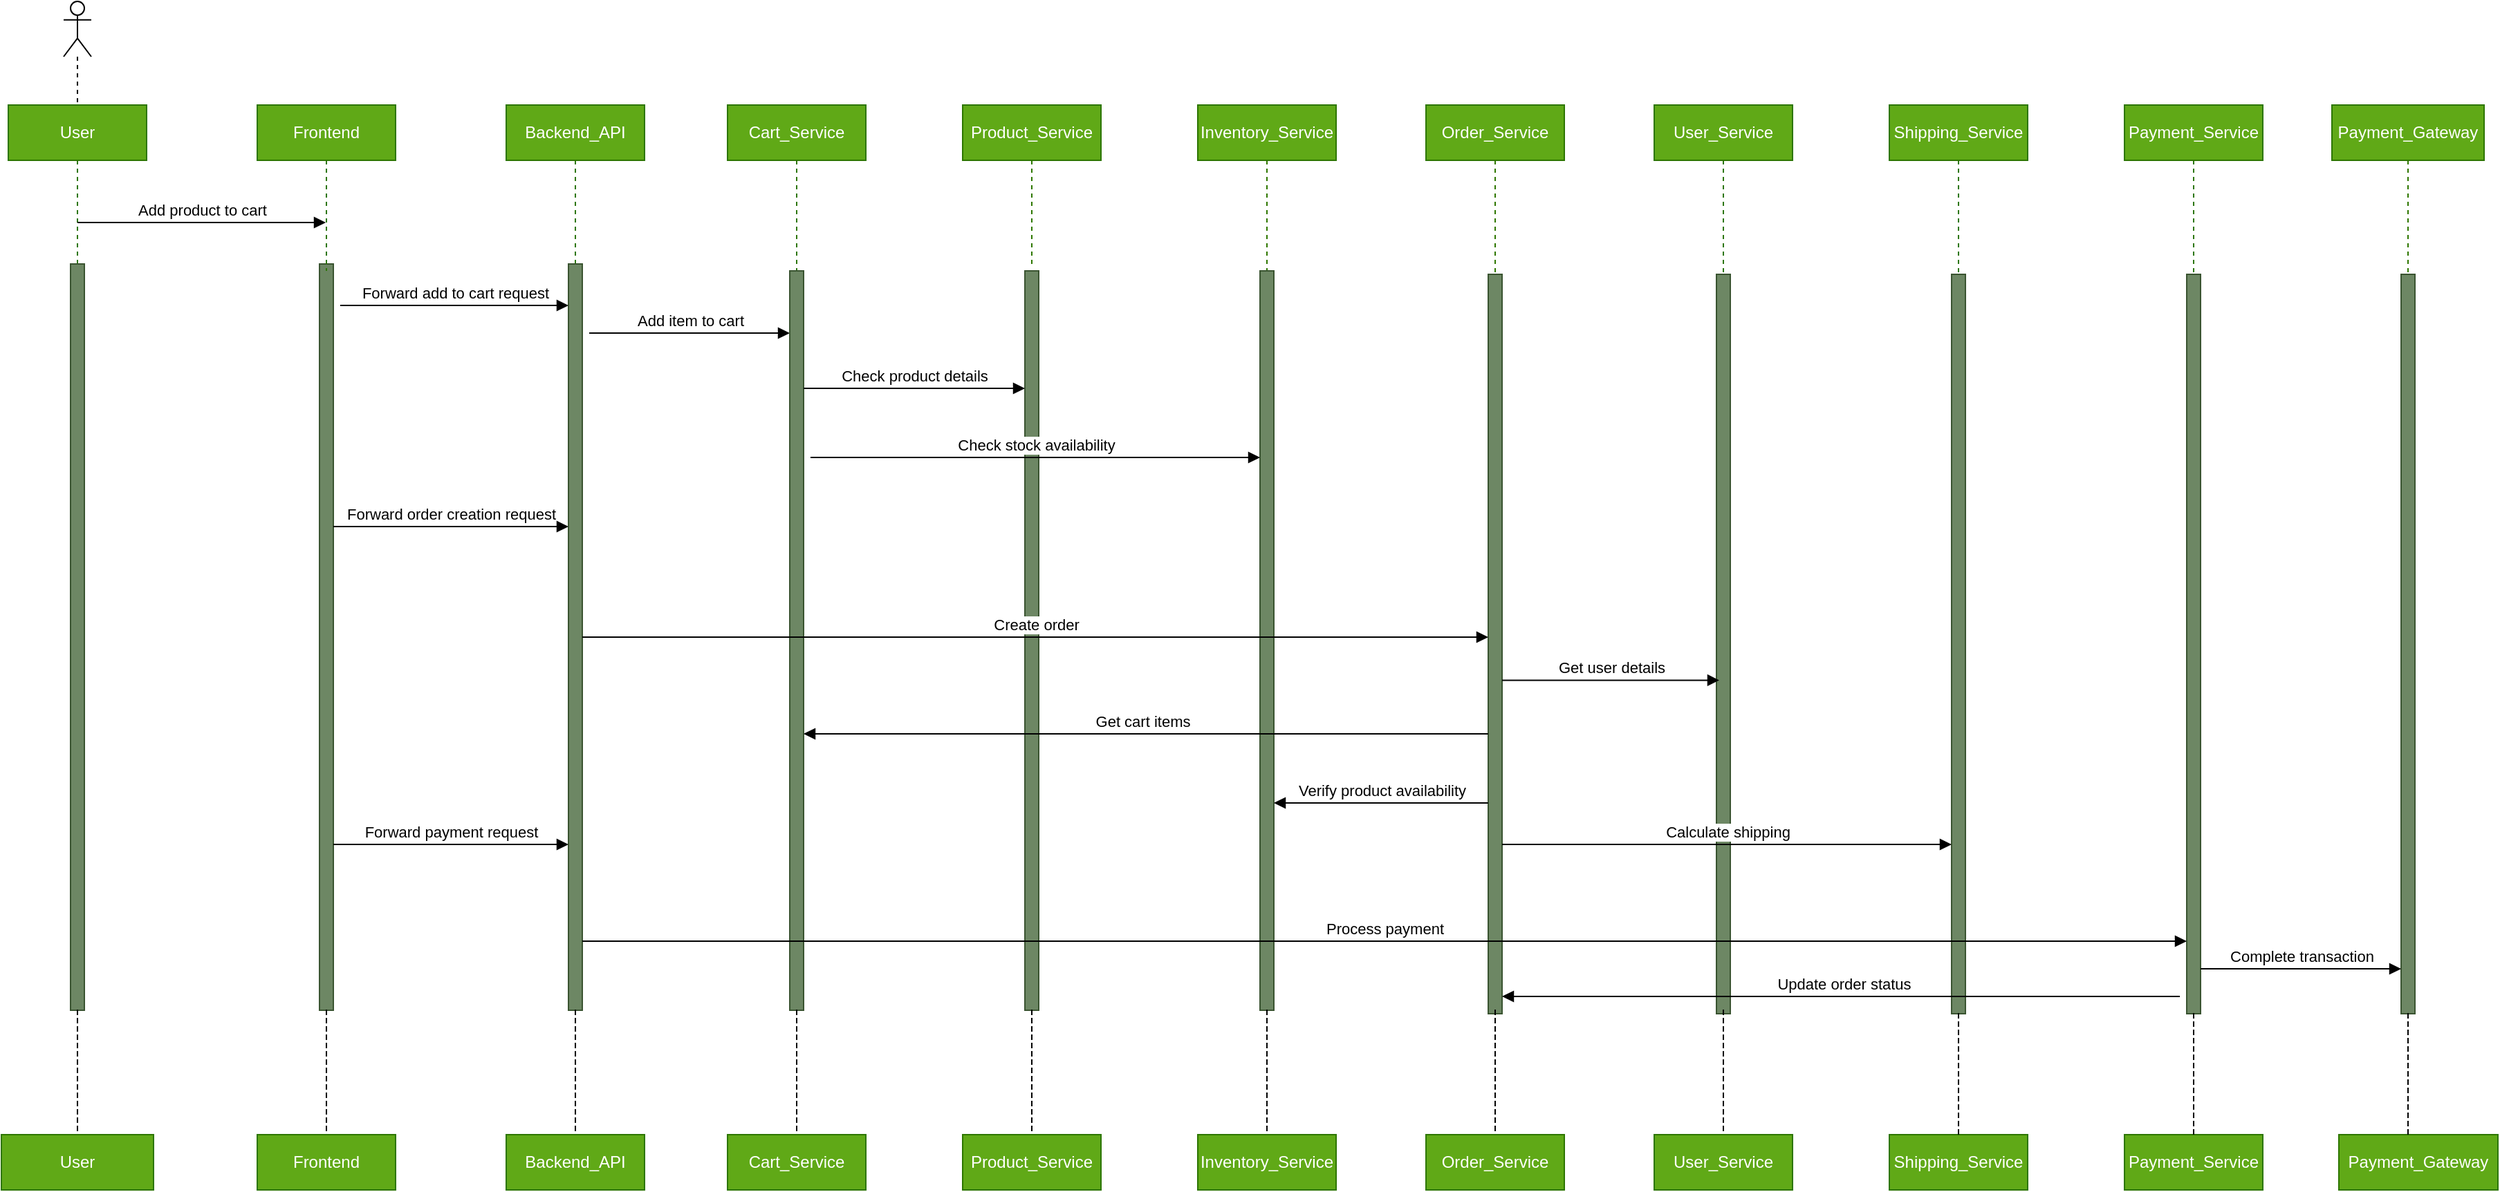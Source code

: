 <mxfile version="24.7.14" pages="2">
  <diagram name="Page-1" id="2YBvvXClWsGukQMizWep">
    <mxGraphModel dx="2074" dy="1190" grid="1" gridSize="10" guides="1" tooltips="1" connect="1" arrows="1" fold="1" page="1" pageScale="1" pageWidth="850" pageHeight="1100" math="0" shadow="0">
      <root>
        <mxCell id="0" />
        <mxCell id="1" parent="0" />
        <mxCell id="OwuwuEVSNwKDjZ3OUZzn-17" value="" style="shape=umlLifeline;perimeter=lifelinePerimeter;whiteSpace=wrap;html=1;container=1;dropTarget=0;collapsible=0;recursiveResize=0;outlineConnect=0;portConstraint=eastwest;newEdgeStyle={&quot;curved&quot;:0,&quot;rounded&quot;:0};participant=umlActor;" parent="1" vertex="1">
          <mxGeometry x="110" y="70" width="20" height="75" as="geometry" />
        </mxCell>
        <mxCell id="OwuwuEVSNwKDjZ3OUZzn-18" value="User" style="shape=umlLifeline;perimeter=lifelinePerimeter;whiteSpace=wrap;html=1;container=1;dropTarget=0;collapsible=0;recursiveResize=0;outlineConnect=0;portConstraint=eastwest;newEdgeStyle={&quot;curved&quot;:0,&quot;rounded&quot;:0};fillColor=#60a917;strokeColor=#2D7600;fontColor=#ffffff;" parent="1" vertex="1">
          <mxGeometry x="70" y="145" width="100" height="120" as="geometry" />
        </mxCell>
        <mxCell id="OwuwuEVSNwKDjZ3OUZzn-19" value="" style="html=1;points=[[0,0,0,0,5],[0,1,0,0,-5],[1,0,0,0,5],[1,1,0,0,-5]];perimeter=orthogonalPerimeter;outlineConnect=0;targetShapes=umlLifeline;portConstraint=eastwest;newEdgeStyle={&quot;curved&quot;:0,&quot;rounded&quot;:0};fillColor=#6d8764;fontColor=#ffffff;strokeColor=#3A5431;" parent="1" vertex="1">
          <mxGeometry x="115" y="260" width="10" height="540" as="geometry" />
        </mxCell>
        <mxCell id="OwuwuEVSNwKDjZ3OUZzn-32" value="User" style="html=1;whiteSpace=wrap;fillColor=#60a917;fontColor=#ffffff;strokeColor=#2D7600;" parent="1" vertex="1">
          <mxGeometry x="65" y="890" width="110" height="40" as="geometry" />
        </mxCell>
        <mxCell id="OwuwuEVSNwKDjZ3OUZzn-34" value="" style="shape=partialRectangle;fillColor=none;align=left;verticalAlign=middle;strokeColor=none;spacingLeft=34;rotatable=0;points=[[0,0.5],[1,0.5]];portConstraint=eastwest;dropTarget=0;" parent="1" vertex="1">
          <mxGeometry x="90" y="800" width="90" height="90" as="geometry" />
        </mxCell>
        <mxCell id="OwuwuEVSNwKDjZ3OUZzn-35" value="" style="shape=partialRectangle;top=0;left=0;bottom=0;fillColor=none;stokeWidth=1;dashed=1;align=left;verticalAlign=middle;spacingLeft=4;spacingRight=4;overflow=hidden;rotatable=0;points=[];portConstraint=eastwest;part=1;" parent="OwuwuEVSNwKDjZ3OUZzn-34" vertex="1" connectable="0">
          <mxGeometry width="30" height="90" as="geometry" />
        </mxCell>
        <mxCell id="OwuwuEVSNwKDjZ3OUZzn-36" value="Frontend" style="html=1;whiteSpace=wrap;fillColor=#60a917;fontColor=#ffffff;strokeColor=#2D7600;" parent="1" vertex="1">
          <mxGeometry x="250" y="890" width="100" height="40" as="geometry" />
        </mxCell>
        <mxCell id="OwuwuEVSNwKDjZ3OUZzn-37" value="" style="html=1;points=[[0,0,0,0,5],[0,1,0,0,-5],[1,0,0,0,5],[1,1,0,0,-5]];perimeter=orthogonalPerimeter;outlineConnect=0;targetShapes=umlLifeline;portConstraint=eastwest;newEdgeStyle={&quot;curved&quot;:0,&quot;rounded&quot;:0};fillColor=#6d8764;fontColor=#ffffff;strokeColor=#3A5431;" parent="1" vertex="1">
          <mxGeometry x="295" y="260" width="10" height="540" as="geometry" />
        </mxCell>
        <mxCell id="OwuwuEVSNwKDjZ3OUZzn-38" value="" style="shape=partialRectangle;fillColor=none;align=left;verticalAlign=middle;strokeColor=none;spacingLeft=34;rotatable=0;points=[[0,0.5],[1,0.5]];portConstraint=eastwest;dropTarget=0;" parent="1" vertex="1">
          <mxGeometry x="270" y="800" width="90" height="90" as="geometry" />
        </mxCell>
        <mxCell id="OwuwuEVSNwKDjZ3OUZzn-39" value="" style="shape=partialRectangle;top=0;left=0;bottom=0;fillColor=none;stokeWidth=1;dashed=1;align=left;verticalAlign=middle;spacingLeft=4;spacingRight=4;overflow=hidden;rotatable=0;points=[];portConstraint=eastwest;part=1;" parent="OwuwuEVSNwKDjZ3OUZzn-38" vertex="1" connectable="0">
          <mxGeometry width="30" height="90" as="geometry" />
        </mxCell>
        <mxCell id="OwuwuEVSNwKDjZ3OUZzn-42" value="Frontend" style="shape=umlLifeline;perimeter=lifelinePerimeter;whiteSpace=wrap;html=1;container=1;dropTarget=0;collapsible=0;recursiveResize=0;outlineConnect=0;portConstraint=eastwest;newEdgeStyle={&quot;curved&quot;:0,&quot;rounded&quot;:0};fillColor=#60a917;strokeColor=#2D7600;fontColor=#ffffff;" parent="1" vertex="1">
          <mxGeometry x="250" y="145" width="100" height="120" as="geometry" />
        </mxCell>
        <mxCell id="OwuwuEVSNwKDjZ3OUZzn-43" value="Add product to cart" style="html=1;verticalAlign=bottom;endArrow=block;curved=0;rounded=0;" parent="1" source="OwuwuEVSNwKDjZ3OUZzn-18" target="OwuwuEVSNwKDjZ3OUZzn-42" edge="1">
          <mxGeometry width="80" relative="1" as="geometry">
            <mxPoint x="180" y="190" as="sourcePoint" />
            <mxPoint x="950" y="620" as="targetPoint" />
            <Array as="points">
              <mxPoint x="200" y="230" />
            </Array>
            <mxPoint as="offset" />
          </mxGeometry>
        </mxCell>
        <mxCell id="OwuwuEVSNwKDjZ3OUZzn-44" value="Backend_API" style="shape=umlLifeline;perimeter=lifelinePerimeter;whiteSpace=wrap;html=1;container=1;dropTarget=0;collapsible=0;recursiveResize=0;outlineConnect=0;portConstraint=eastwest;newEdgeStyle={&quot;curved&quot;:0,&quot;rounded&quot;:0};fillColor=#60a917;strokeColor=#2D7600;fontColor=#ffffff;" parent="1" vertex="1">
          <mxGeometry x="430" y="145" width="100" height="115" as="geometry" />
        </mxCell>
        <mxCell id="OwuwuEVSNwKDjZ3OUZzn-45" value="" style="html=1;points=[[0,0,0,0,5],[0,1,0,0,-5],[1,0,0,0,5],[1,1,0,0,-5]];perimeter=orthogonalPerimeter;outlineConnect=0;targetShapes=umlLifeline;portConstraint=eastwest;newEdgeStyle={&quot;curved&quot;:0,&quot;rounded&quot;:0};fillColor=#6d8764;fontColor=#ffffff;strokeColor=#3A5431;" parent="1" vertex="1">
          <mxGeometry x="475" y="260" width="10" height="540" as="geometry" />
        </mxCell>
        <mxCell id="OwuwuEVSNwKDjZ3OUZzn-46" value="Backend_API" style="html=1;whiteSpace=wrap;fillColor=#60a917;fontColor=#ffffff;strokeColor=#2D7600;" parent="1" vertex="1">
          <mxGeometry x="430" y="890" width="100" height="40" as="geometry" />
        </mxCell>
        <mxCell id="OwuwuEVSNwKDjZ3OUZzn-47" value="" style="shape=partialRectangle;fillColor=none;align=left;verticalAlign=middle;strokeColor=none;spacingLeft=34;rotatable=0;points=[[0,0.5],[1,0.5]];portConstraint=eastwest;dropTarget=0;" parent="1" vertex="1">
          <mxGeometry x="450" y="800" width="90" height="90" as="geometry" />
        </mxCell>
        <mxCell id="OwuwuEVSNwKDjZ3OUZzn-48" value="" style="shape=partialRectangle;top=0;left=0;bottom=0;fillColor=none;stokeWidth=1;dashed=1;align=left;verticalAlign=middle;spacingLeft=4;spacingRight=4;overflow=hidden;rotatable=0;points=[];portConstraint=eastwest;part=1;" parent="OwuwuEVSNwKDjZ3OUZzn-47" vertex="1" connectable="0">
          <mxGeometry width="30" height="90" as="geometry" />
        </mxCell>
        <mxCell id="OwuwuEVSNwKDjZ3OUZzn-49" value="Forward add to cart request" style="html=1;verticalAlign=bottom;endArrow=block;curved=0;rounded=0;" parent="1" target="OwuwuEVSNwKDjZ3OUZzn-45" edge="1">
          <mxGeometry x="0.006" width="80" relative="1" as="geometry">
            <mxPoint x="310" y="290" as="sourcePoint" />
            <mxPoint x="470" y="290" as="targetPoint" />
            <Array as="points" />
            <mxPoint as="offset" />
          </mxGeometry>
        </mxCell>
        <mxCell id="OwuwuEVSNwKDjZ3OUZzn-53" value="Forward order creation request" style="html=1;verticalAlign=bottom;endArrow=block;curved=0;rounded=0;" parent="1" source="OwuwuEVSNwKDjZ3OUZzn-37" target="OwuwuEVSNwKDjZ3OUZzn-45" edge="1">
          <mxGeometry width="80" relative="1" as="geometry">
            <mxPoint x="370" y="450" as="sourcePoint" />
            <mxPoint x="550" y="450" as="targetPoint" />
            <Array as="points">
              <mxPoint x="450" y="450" />
            </Array>
            <mxPoint as="offset" />
          </mxGeometry>
        </mxCell>
        <mxCell id="OwuwuEVSNwKDjZ3OUZzn-58" value="Cart_Service" style="shape=umlLifeline;perimeter=lifelinePerimeter;whiteSpace=wrap;html=1;container=1;dropTarget=0;collapsible=0;recursiveResize=0;outlineConnect=0;portConstraint=eastwest;newEdgeStyle={&quot;curved&quot;:0,&quot;rounded&quot;:0};fillColor=#60a917;strokeColor=#2D7600;fontColor=#ffffff;" parent="1" vertex="1">
          <mxGeometry x="590" y="145" width="100" height="120" as="geometry" />
        </mxCell>
        <mxCell id="OwuwuEVSNwKDjZ3OUZzn-60" value="Add item to cart" style="html=1;verticalAlign=bottom;endArrow=block;curved=0;rounded=0;" parent="1" target="OwuwuEVSNwKDjZ3OUZzn-63" edge="1">
          <mxGeometry x="0.006" width="80" relative="1" as="geometry">
            <mxPoint x="490" y="310" as="sourcePoint" />
            <mxPoint x="635" y="310" as="targetPoint" />
            <Array as="points" />
            <mxPoint as="offset" />
          </mxGeometry>
        </mxCell>
        <mxCell id="OwuwuEVSNwKDjZ3OUZzn-63" value="" style="html=1;points=[[0,0,0,0,5],[0,1,0,0,-5],[1,0,0,0,5],[1,1,0,0,-5]];perimeter=orthogonalPerimeter;outlineConnect=0;targetShapes=umlLifeline;portConstraint=eastwest;newEdgeStyle={&quot;curved&quot;:0,&quot;rounded&quot;:0};fillColor=#6d8764;fontColor=#ffffff;strokeColor=#3A5431;" parent="1" vertex="1">
          <mxGeometry x="635" y="265" width="10" height="535" as="geometry" />
        </mxCell>
        <mxCell id="OwuwuEVSNwKDjZ3OUZzn-64" value="" style="shape=partialRectangle;fillColor=none;align=left;verticalAlign=middle;strokeColor=none;spacingLeft=34;rotatable=0;points=[[0,0.5],[1,0.5]];portConstraint=eastwest;dropTarget=0;" parent="1" vertex="1">
          <mxGeometry x="610" y="800" width="90" height="90" as="geometry" />
        </mxCell>
        <mxCell id="OwuwuEVSNwKDjZ3OUZzn-65" value="" style="shape=partialRectangle;top=0;left=0;bottom=0;fillColor=none;stokeWidth=1;dashed=1;align=left;verticalAlign=middle;spacingLeft=4;spacingRight=4;overflow=hidden;rotatable=0;points=[];portConstraint=eastwest;part=1;" parent="OwuwuEVSNwKDjZ3OUZzn-64" vertex="1" connectable="0">
          <mxGeometry width="30" height="90" as="geometry" />
        </mxCell>
        <mxCell id="OwuwuEVSNwKDjZ3OUZzn-66" value="Cart_Service" style="html=1;whiteSpace=wrap;fillColor=#60a917;fontColor=#ffffff;strokeColor=#2D7600;" parent="1" vertex="1">
          <mxGeometry x="590" y="890" width="100" height="40" as="geometry" />
        </mxCell>
        <mxCell id="B3Bbj-sqU37ugp7geOwl-1" value="Product_Service" style="shape=umlLifeline;perimeter=lifelinePerimeter;whiteSpace=wrap;html=1;container=1;dropTarget=0;collapsible=0;recursiveResize=0;outlineConnect=0;portConstraint=eastwest;newEdgeStyle={&quot;curved&quot;:0,&quot;rounded&quot;:0};fillColor=#60a917;strokeColor=#2D7600;fontColor=#ffffff;" vertex="1" parent="1">
          <mxGeometry x="760" y="145" width="100" height="115" as="geometry" />
        </mxCell>
        <mxCell id="B3Bbj-sqU37ugp7geOwl-2" value="" style="html=1;points=[[0,0,0,0,5],[0,1,0,0,-5],[1,0,0,0,5],[1,1,0,0,-5]];perimeter=orthogonalPerimeter;outlineConnect=0;targetShapes=umlLifeline;portConstraint=eastwest;newEdgeStyle={&quot;curved&quot;:0,&quot;rounded&quot;:0};fillColor=#6d8764;fontColor=#ffffff;strokeColor=#3A5431;" vertex="1" parent="1">
          <mxGeometry x="805" y="265" width="10" height="535" as="geometry" />
        </mxCell>
        <mxCell id="B3Bbj-sqU37ugp7geOwl-3" value="Product_Service" style="html=1;whiteSpace=wrap;fillColor=#60a917;fontColor=#ffffff;strokeColor=#2D7600;" vertex="1" parent="1">
          <mxGeometry x="760" y="890" width="100" height="40" as="geometry" />
        </mxCell>
        <mxCell id="B3Bbj-sqU37ugp7geOwl-4" value="" style="shape=partialRectangle;fillColor=none;align=left;verticalAlign=middle;strokeColor=none;spacingLeft=34;rotatable=0;points=[[0,0.5],[1,0.5]];portConstraint=eastwest;dropTarget=0;" vertex="1" parent="1">
          <mxGeometry x="780" y="800" width="90" height="90" as="geometry" />
        </mxCell>
        <mxCell id="B3Bbj-sqU37ugp7geOwl-5" value="" style="shape=partialRectangle;top=0;left=0;bottom=0;fillColor=none;stokeWidth=1;dashed=1;align=left;verticalAlign=middle;spacingLeft=4;spacingRight=4;overflow=hidden;rotatable=0;points=[];portConstraint=eastwest;part=1;" vertex="1" connectable="0" parent="B3Bbj-sqU37ugp7geOwl-4">
          <mxGeometry width="30" height="90" as="geometry" />
        </mxCell>
        <mxCell id="B3Bbj-sqU37ugp7geOwl-6" value="Inventory_Service" style="shape=umlLifeline;perimeter=lifelinePerimeter;whiteSpace=wrap;html=1;container=1;dropTarget=0;collapsible=0;recursiveResize=0;outlineConnect=0;portConstraint=eastwest;newEdgeStyle={&quot;curved&quot;:0,&quot;rounded&quot;:0};fillColor=#60a917;strokeColor=#2D7600;fontColor=#ffffff;" vertex="1" parent="1">
          <mxGeometry x="930" y="145" width="100" height="122.5" as="geometry" />
        </mxCell>
        <mxCell id="B3Bbj-sqU37ugp7geOwl-7" value="" style="html=1;points=[[0,0,0,0,5],[0,1,0,0,-5],[1,0,0,0,5],[1,1,0,0,-5]];perimeter=orthogonalPerimeter;outlineConnect=0;targetShapes=umlLifeline;portConstraint=eastwest;newEdgeStyle={&quot;curved&quot;:0,&quot;rounded&quot;:0};fillColor=#6d8764;fontColor=#ffffff;strokeColor=#3A5431;" vertex="1" parent="1">
          <mxGeometry x="975" y="265" width="10" height="535" as="geometry" />
        </mxCell>
        <mxCell id="B3Bbj-sqU37ugp7geOwl-8" value="Inventory_Service" style="html=1;whiteSpace=wrap;fillColor=#60a917;fontColor=#ffffff;strokeColor=#2D7600;" vertex="1" parent="1">
          <mxGeometry x="930" y="890" width="100" height="40" as="geometry" />
        </mxCell>
        <mxCell id="B3Bbj-sqU37ugp7geOwl-9" value="" style="shape=partialRectangle;fillColor=none;align=left;verticalAlign=middle;strokeColor=none;spacingLeft=34;rotatable=0;points=[[0,0.5],[1,0.5]];portConstraint=eastwest;dropTarget=0;" vertex="1" parent="1">
          <mxGeometry x="950" y="800" width="90" height="90" as="geometry" />
        </mxCell>
        <mxCell id="B3Bbj-sqU37ugp7geOwl-10" value="" style="shape=partialRectangle;top=0;left=0;bottom=0;fillColor=none;stokeWidth=1;dashed=1;align=left;verticalAlign=middle;spacingLeft=4;spacingRight=4;overflow=hidden;rotatable=0;points=[];portConstraint=eastwest;part=1;" vertex="1" connectable="0" parent="B3Bbj-sqU37ugp7geOwl-9">
          <mxGeometry width="30" height="90" as="geometry" />
        </mxCell>
        <mxCell id="B3Bbj-sqU37ugp7geOwl-11" value="Check product details" style="html=1;verticalAlign=bottom;endArrow=block;curved=0;rounded=0;" edge="1" parent="1" target="B3Bbj-sqU37ugp7geOwl-2">
          <mxGeometry width="80" relative="1" as="geometry">
            <mxPoint x="645" y="350" as="sourcePoint" />
            <mxPoint x="800" y="350" as="targetPoint" />
            <Array as="points" />
            <mxPoint as="offset" />
          </mxGeometry>
        </mxCell>
        <mxCell id="B3Bbj-sqU37ugp7geOwl-12" value="Check stock availability" style="html=1;verticalAlign=bottom;endArrow=block;curved=0;rounded=0;" edge="1" parent="1" target="B3Bbj-sqU37ugp7geOwl-7">
          <mxGeometry width="80" relative="1" as="geometry">
            <mxPoint x="650" y="400" as="sourcePoint" />
            <mxPoint x="970" y="400" as="targetPoint" />
            <Array as="points">
              <mxPoint x="835" y="400" />
            </Array>
            <mxPoint as="offset" />
          </mxGeometry>
        </mxCell>
        <mxCell id="B3Bbj-sqU37ugp7geOwl-13" value="Order_Service" style="shape=umlLifeline;perimeter=lifelinePerimeter;whiteSpace=wrap;html=1;container=1;dropTarget=0;collapsible=0;recursiveResize=0;outlineConnect=0;portConstraint=eastwest;newEdgeStyle={&quot;curved&quot;:0,&quot;rounded&quot;:0};fillColor=#60a917;strokeColor=#2D7600;fontColor=#ffffff;" vertex="1" parent="1">
          <mxGeometry x="1095" y="145" width="100" height="122.5" as="geometry" />
        </mxCell>
        <mxCell id="B3Bbj-sqU37ugp7geOwl-14" value="" style="html=1;points=[[0,0,0,0,5],[0,1,0,0,-5],[1,0,0,0,5],[1,1,0,0,-5]];perimeter=orthogonalPerimeter;outlineConnect=0;targetShapes=umlLifeline;portConstraint=eastwest;newEdgeStyle={&quot;curved&quot;:0,&quot;rounded&quot;:0};fillColor=#6d8764;fontColor=#ffffff;strokeColor=#3A5431;" vertex="1" parent="1">
          <mxGeometry x="1140" y="267.5" width="10" height="535" as="geometry" />
        </mxCell>
        <mxCell id="B3Bbj-sqU37ugp7geOwl-15" value="Order_Service" style="html=1;whiteSpace=wrap;fillColor=#60a917;fontColor=#ffffff;strokeColor=#2D7600;" vertex="1" parent="1">
          <mxGeometry x="1095" y="890" width="100" height="40" as="geometry" />
        </mxCell>
        <mxCell id="B3Bbj-sqU37ugp7geOwl-16" value="" style="shape=partialRectangle;fillColor=none;align=left;verticalAlign=middle;strokeColor=none;spacingLeft=34;rotatable=0;points=[[0,0.5],[1,0.5]];portConstraint=eastwest;dropTarget=0;" vertex="1" parent="1">
          <mxGeometry x="1115" y="800" width="90" height="90" as="geometry" />
        </mxCell>
        <mxCell id="B3Bbj-sqU37ugp7geOwl-17" value="" style="shape=partialRectangle;top=0;left=0;bottom=0;fillColor=none;stokeWidth=1;dashed=1;align=left;verticalAlign=middle;spacingLeft=4;spacingRight=4;overflow=hidden;rotatable=0;points=[];portConstraint=eastwest;part=1;" vertex="1" connectable="0" parent="B3Bbj-sqU37ugp7geOwl-16">
          <mxGeometry width="30" height="90" as="geometry" />
        </mxCell>
        <mxCell id="B3Bbj-sqU37ugp7geOwl-18" value="Create order" style="html=1;verticalAlign=bottom;endArrow=block;curved=0;rounded=0;" edge="1" parent="1" source="OwuwuEVSNwKDjZ3OUZzn-45" target="B3Bbj-sqU37ugp7geOwl-14">
          <mxGeometry width="80" relative="1" as="geometry">
            <mxPoint x="610" y="530" as="sourcePoint" />
            <mxPoint x="935" y="530" as="targetPoint" />
            <Array as="points">
              <mxPoint x="795" y="530" />
            </Array>
            <mxPoint as="offset" />
          </mxGeometry>
        </mxCell>
        <mxCell id="B3Bbj-sqU37ugp7geOwl-20" value="Get cart items" style="html=1;verticalAlign=bottom;endArrow=block;curved=0;rounded=0;" edge="1" parent="1" target="OwuwuEVSNwKDjZ3OUZzn-63">
          <mxGeometry x="0.376" width="80" relative="1" as="geometry">
            <mxPoint x="850" y="600" as="sourcePoint" />
            <mxPoint x="1175" y="600" as="targetPoint" />
            <Array as="points">
              <mxPoint x="1000" y="600" />
              <mxPoint x="1140" y="600" />
            </Array>
            <mxPoint as="offset" />
          </mxGeometry>
        </mxCell>
        <mxCell id="B3Bbj-sqU37ugp7geOwl-21" value="Verify product availability" style="html=1;verticalAlign=bottom;endArrow=block;curved=0;rounded=0;" edge="1" parent="1" source="B3Bbj-sqU37ugp7geOwl-14" target="B3Bbj-sqU37ugp7geOwl-7">
          <mxGeometry width="80" relative="1" as="geometry">
            <mxPoint x="1130" y="650" as="sourcePoint" />
            <mxPoint x="1200" y="650" as="targetPoint" />
            <Array as="points">
              <mxPoint x="1070" y="650" />
            </Array>
            <mxPoint as="offset" />
          </mxGeometry>
        </mxCell>
        <mxCell id="B3Bbj-sqU37ugp7geOwl-23" value="Forward payment request" style="html=1;verticalAlign=bottom;endArrow=block;curved=0;rounded=0;" edge="1" parent="1" source="OwuwuEVSNwKDjZ3OUZzn-37" target="OwuwuEVSNwKDjZ3OUZzn-45">
          <mxGeometry width="80" relative="1" as="geometry">
            <mxPoint x="310" y="680" as="sourcePoint" />
            <mxPoint x="470" y="680" as="targetPoint" />
            <Array as="points">
              <mxPoint x="380" y="680" />
            </Array>
            <mxPoint as="offset" />
          </mxGeometry>
        </mxCell>
        <mxCell id="B3Bbj-sqU37ugp7geOwl-24" value="User_Service" style="shape=umlLifeline;perimeter=lifelinePerimeter;whiteSpace=wrap;html=1;container=1;dropTarget=0;collapsible=0;recursiveResize=0;outlineConnect=0;portConstraint=eastwest;newEdgeStyle={&quot;curved&quot;:0,&quot;rounded&quot;:0};fillColor=#60a917;strokeColor=#2D7600;fontColor=#ffffff;" vertex="1" parent="1">
          <mxGeometry x="1260" y="145" width="100" height="122.5" as="geometry" />
        </mxCell>
        <mxCell id="B3Bbj-sqU37ugp7geOwl-25" value="" style="html=1;points=[[0,0,0,0,5],[0,1,0,0,-5],[1,0,0,0,5],[1,1,0,0,-5]];perimeter=orthogonalPerimeter;outlineConnect=0;targetShapes=umlLifeline;portConstraint=eastwest;newEdgeStyle={&quot;curved&quot;:0,&quot;rounded&quot;:0};fillColor=#6d8764;fontColor=#ffffff;strokeColor=#3A5431;" vertex="1" parent="1">
          <mxGeometry x="1305" y="267.5" width="10" height="535" as="geometry" />
        </mxCell>
        <mxCell id="B3Bbj-sqU37ugp7geOwl-26" value="User_Service" style="html=1;whiteSpace=wrap;fillColor=#60a917;fontColor=#ffffff;strokeColor=#2D7600;" vertex="1" parent="1">
          <mxGeometry x="1260" y="890" width="100" height="40" as="geometry" />
        </mxCell>
        <mxCell id="B3Bbj-sqU37ugp7geOwl-28" value="" style="shape=partialRectangle;fillColor=none;align=left;verticalAlign=middle;strokeColor=none;spacingLeft=34;rotatable=0;points=[[0,0.5],[1,0.5]];portConstraint=eastwest;dropTarget=0;" vertex="1" parent="1">
          <mxGeometry x="1280" y="800" width="90" height="90" as="geometry" />
        </mxCell>
        <mxCell id="B3Bbj-sqU37ugp7geOwl-29" value="" style="shape=partialRectangle;top=0;left=0;bottom=0;fillColor=none;stokeWidth=1;dashed=1;align=left;verticalAlign=middle;spacingLeft=4;spacingRight=4;overflow=hidden;rotatable=0;points=[];portConstraint=eastwest;part=1;" vertex="1" connectable="0" parent="B3Bbj-sqU37ugp7geOwl-28">
          <mxGeometry width="30" height="90" as="geometry" />
        </mxCell>
        <mxCell id="B3Bbj-sqU37ugp7geOwl-30" value="Get user details" style="html=1;verticalAlign=bottom;endArrow=block;curved=0;rounded=0;entryX=0.2;entryY=0.549;entryDx=0;entryDy=0;entryPerimeter=0;" edge="1" parent="1" source="B3Bbj-sqU37ugp7geOwl-14" target="B3Bbj-sqU37ugp7geOwl-25">
          <mxGeometry width="80" relative="1" as="geometry">
            <mxPoint x="1200" y="560" as="sourcePoint" />
            <mxPoint x="1300" y="560" as="targetPoint" />
            <Array as="points" />
            <mxPoint as="offset" />
          </mxGeometry>
        </mxCell>
        <mxCell id="B3Bbj-sqU37ugp7geOwl-31" value="Shipping_Service" style="shape=umlLifeline;perimeter=lifelinePerimeter;whiteSpace=wrap;html=1;container=1;dropTarget=0;collapsible=0;recursiveResize=0;outlineConnect=0;portConstraint=eastwest;newEdgeStyle={&quot;curved&quot;:0,&quot;rounded&quot;:0};fillColor=#60a917;strokeColor=#2D7600;fontColor=#ffffff;" vertex="1" parent="1">
          <mxGeometry x="1430" y="145" width="100" height="122.5" as="geometry" />
        </mxCell>
        <mxCell id="B3Bbj-sqU37ugp7geOwl-32" value="" style="html=1;points=[[0,0,0,0,5],[0,1,0,0,-5],[1,0,0,0,5],[1,1,0,0,-5]];perimeter=orthogonalPerimeter;outlineConnect=0;targetShapes=umlLifeline;portConstraint=eastwest;newEdgeStyle={&quot;curved&quot;:0,&quot;rounded&quot;:0};fillColor=#6d8764;fontColor=#ffffff;strokeColor=#3A5431;" vertex="1" parent="1">
          <mxGeometry x="1475" y="267.5" width="10" height="535" as="geometry" />
        </mxCell>
        <mxCell id="B3Bbj-sqU37ugp7geOwl-33" value="Shipping_Service" style="html=1;whiteSpace=wrap;fillColor=#60a917;fontColor=#ffffff;strokeColor=#2D7600;" vertex="1" parent="1">
          <mxGeometry x="1430" y="890" width="100" height="40" as="geometry" />
        </mxCell>
        <mxCell id="B3Bbj-sqU37ugp7geOwl-34" value="" style="shape=partialRectangle;fillColor=none;align=left;verticalAlign=middle;strokeColor=none;spacingLeft=34;rotatable=0;points=[[0,0.5],[1,0.5]];portConstraint=eastwest;dropTarget=0;" vertex="1" parent="1">
          <mxGeometry x="1450" y="802.5" width="90" height="90" as="geometry" />
        </mxCell>
        <mxCell id="B3Bbj-sqU37ugp7geOwl-35" value="" style="shape=partialRectangle;top=0;left=0;bottom=0;fillColor=none;stokeWidth=1;dashed=1;align=left;verticalAlign=middle;spacingLeft=4;spacingRight=4;overflow=hidden;rotatable=0;points=[];portConstraint=eastwest;part=1;" vertex="1" connectable="0" parent="B3Bbj-sqU37ugp7geOwl-34">
          <mxGeometry width="30" height="90" as="geometry" />
        </mxCell>
        <mxCell id="B3Bbj-sqU37ugp7geOwl-36" value="Calculate shipping" style="html=1;verticalAlign=bottom;endArrow=block;curved=0;rounded=0;" edge="1" parent="1" source="B3Bbj-sqU37ugp7geOwl-14" target="B3Bbj-sqU37ugp7geOwl-32">
          <mxGeometry width="80" relative="1" as="geometry">
            <mxPoint x="1290" y="680" as="sourcePoint" />
            <mxPoint x="1490" y="680" as="targetPoint" />
            <Array as="points">
              <mxPoint x="1410" y="680" />
              <mxPoint x="1440" y="680" />
            </Array>
            <mxPoint as="offset" />
          </mxGeometry>
        </mxCell>
        <mxCell id="B3Bbj-sqU37ugp7geOwl-37" value="Payment_Service" style="shape=umlLifeline;perimeter=lifelinePerimeter;whiteSpace=wrap;html=1;container=1;dropTarget=0;collapsible=0;recursiveResize=0;outlineConnect=0;portConstraint=eastwest;newEdgeStyle={&quot;curved&quot;:0,&quot;rounded&quot;:0};fillColor=#60a917;strokeColor=#2D7600;fontColor=#ffffff;" vertex="1" parent="1">
          <mxGeometry x="1600" y="145" width="100" height="122.5" as="geometry" />
        </mxCell>
        <mxCell id="B3Bbj-sqU37ugp7geOwl-38" value="" style="html=1;points=[[0,0,0,0,5],[0,1,0,0,-5],[1,0,0,0,5],[1,1,0,0,-5]];perimeter=orthogonalPerimeter;outlineConnect=0;targetShapes=umlLifeline;portConstraint=eastwest;newEdgeStyle={&quot;curved&quot;:0,&quot;rounded&quot;:0};fillColor=#6d8764;fontColor=#ffffff;strokeColor=#3A5431;" vertex="1" parent="1">
          <mxGeometry x="1645" y="267.5" width="10" height="535" as="geometry" />
        </mxCell>
        <mxCell id="B3Bbj-sqU37ugp7geOwl-39" value="Payment_Service" style="html=1;whiteSpace=wrap;fillColor=#60a917;fontColor=#ffffff;strokeColor=#2D7600;" vertex="1" parent="1">
          <mxGeometry x="1600" y="890" width="100" height="40" as="geometry" />
        </mxCell>
        <mxCell id="B3Bbj-sqU37ugp7geOwl-40" value="" style="shape=partialRectangle;fillColor=none;align=left;verticalAlign=middle;strokeColor=none;spacingLeft=34;rotatable=0;points=[[0,0.5],[1,0.5]];portConstraint=eastwest;dropTarget=0;" vertex="1" parent="1">
          <mxGeometry x="1620" y="802.5" width="90" height="90" as="geometry" />
        </mxCell>
        <mxCell id="B3Bbj-sqU37ugp7geOwl-41" value="" style="shape=partialRectangle;top=0;left=0;bottom=0;fillColor=none;stokeWidth=1;dashed=1;align=left;verticalAlign=middle;spacingLeft=4;spacingRight=4;overflow=hidden;rotatable=0;points=[];portConstraint=eastwest;part=1;" vertex="1" connectable="0" parent="B3Bbj-sqU37ugp7geOwl-40">
          <mxGeometry width="30" height="90" as="geometry" />
        </mxCell>
        <mxCell id="B3Bbj-sqU37ugp7geOwl-42" value="Process payment" style="html=1;verticalAlign=bottom;endArrow=block;curved=0;rounded=0;" edge="1" parent="1" source="OwuwuEVSNwKDjZ3OUZzn-45" target="B3Bbj-sqU37ugp7geOwl-38">
          <mxGeometry width="80" relative="1" as="geometry">
            <mxPoint x="900" y="750" as="sourcePoint" />
            <mxPoint x="1640" y="750" as="targetPoint" />
            <Array as="points">
              <mxPoint x="1210" y="750" />
            </Array>
            <mxPoint as="offset" />
          </mxGeometry>
        </mxCell>
        <mxCell id="B3Bbj-sqU37ugp7geOwl-45" value="Update order status" style="html=1;verticalAlign=bottom;endArrow=block;curved=0;rounded=0;" edge="1" parent="1">
          <mxGeometry x="0.376" width="80" relative="1" as="geometry">
            <mxPoint x="1340" y="790" as="sourcePoint" />
            <mxPoint x="1150" y="790" as="targetPoint" />
            <Array as="points">
              <mxPoint x="1640" y="790" />
            </Array>
            <mxPoint as="offset" />
          </mxGeometry>
        </mxCell>
        <mxCell id="B3Bbj-sqU37ugp7geOwl-46" value="Payment_Gateway" style="shape=umlLifeline;perimeter=lifelinePerimeter;whiteSpace=wrap;html=1;container=1;dropTarget=0;collapsible=0;recursiveResize=0;outlineConnect=0;portConstraint=eastwest;newEdgeStyle={&quot;curved&quot;:0,&quot;rounded&quot;:0};fillColor=#60a917;strokeColor=#2D7600;fontColor=#ffffff;" vertex="1" parent="1">
          <mxGeometry x="1750" y="145" width="110" height="125" as="geometry" />
        </mxCell>
        <mxCell id="B3Bbj-sqU37ugp7geOwl-47" value="" style="html=1;points=[[0,0,0,0,5],[0,1,0,0,-5],[1,0,0,0,5],[1,1,0,0,-5]];perimeter=orthogonalPerimeter;outlineConnect=0;targetShapes=umlLifeline;portConstraint=eastwest;newEdgeStyle={&quot;curved&quot;:0,&quot;rounded&quot;:0};fillColor=#6d8764;fontColor=#ffffff;strokeColor=#3A5431;" vertex="1" parent="1">
          <mxGeometry x="1800" y="267.5" width="10" height="535" as="geometry" />
        </mxCell>
        <mxCell id="B3Bbj-sqU37ugp7geOwl-48" value="Payment_Gateway" style="html=1;whiteSpace=wrap;fillColor=#60a917;fontColor=#ffffff;strokeColor=#2D7600;" vertex="1" parent="1">
          <mxGeometry x="1755" y="890" width="115" height="40" as="geometry" />
        </mxCell>
        <mxCell id="B3Bbj-sqU37ugp7geOwl-49" value="" style="shape=partialRectangle;fillColor=none;align=left;verticalAlign=middle;strokeColor=none;spacingLeft=34;rotatable=0;points=[[0,0.5],[1,0.5]];portConstraint=eastwest;dropTarget=0;" vertex="1" parent="1">
          <mxGeometry x="1775" y="802.5" width="90" height="90" as="geometry" />
        </mxCell>
        <mxCell id="B3Bbj-sqU37ugp7geOwl-50" value="" style="shape=partialRectangle;top=0;left=0;bottom=0;fillColor=none;stokeWidth=1;dashed=1;align=left;verticalAlign=middle;spacingLeft=4;spacingRight=4;overflow=hidden;rotatable=0;points=[];portConstraint=eastwest;part=1;" vertex="1" connectable="0" parent="B3Bbj-sqU37ugp7geOwl-49">
          <mxGeometry width="30" height="90" as="geometry" />
        </mxCell>
        <mxCell id="B3Bbj-sqU37ugp7geOwl-51" value="Complete transaction" style="html=1;verticalAlign=bottom;endArrow=block;curved=0;rounded=0;" edge="1" parent="1" source="B3Bbj-sqU37ugp7geOwl-38">
          <mxGeometry x="0.006" width="80" relative="1" as="geometry">
            <mxPoint x="1710" y="770" as="sourcePoint" />
            <mxPoint x="1800" y="770" as="targetPoint" />
            <Array as="points" />
            <mxPoint as="offset" />
          </mxGeometry>
        </mxCell>
      </root>
    </mxGraphModel>
  </diagram>
  <diagram id="P2plDFTvWi3py7M9k-RQ" name="Page-2">
    <mxGraphModel dx="2074" dy="1190" grid="1" gridSize="10" guides="1" tooltips="1" connect="1" arrows="1" fold="1" page="1" pageScale="1" pageWidth="850" pageHeight="1100" math="0" shadow="0">
      <root>
        <mxCell id="0" />
        <mxCell id="1" parent="0" />
        <mxCell id="pL7nAaihP5YpeA0CgD6f-18" value="User" style="html=1;whiteSpace=wrap;fillColor=#1ba1e2;fontColor=#ffffff;strokeColor=#006EAF;" vertex="1" parent="1">
          <mxGeometry x="20" y="780" width="100" height="40" as="geometry" />
        </mxCell>
        <mxCell id="pL7nAaihP5YpeA0CgD6f-22" value="User" style="shape=umlLifeline;perimeter=lifelinePerimeter;whiteSpace=wrap;html=1;container=1;dropTarget=0;collapsible=0;recursiveResize=0;outlineConnect=0;portConstraint=eastwest;newEdgeStyle={&quot;curved&quot;:0,&quot;rounded&quot;:0};dashed=1;dashPattern=1 1;fillColor=#1ba1e2;fontColor=#ffffff;strokeColor=#006EAF;" vertex="1" parent="1">
          <mxGeometry x="20" y="40" width="100" height="740" as="geometry" />
        </mxCell>
        <mxCell id="pL7nAaihP5YpeA0CgD6f-24" value="Frontend_UI" style="shape=umlLifeline;perimeter=lifelinePerimeter;whiteSpace=wrap;html=1;container=1;dropTarget=0;collapsible=0;recursiveResize=0;outlineConnect=0;portConstraint=eastwest;newEdgeStyle={&quot;curved&quot;:0,&quot;rounded&quot;:0};dashed=1;dashPattern=1 1;fillColor=#1ba1e2;fontColor=#ffffff;strokeColor=#006EAF;" vertex="1" parent="1">
          <mxGeometry x="210" y="40" width="100" height="740" as="geometry" />
        </mxCell>
        <mxCell id="pL7nAaihP5YpeA0CgD6f-25" value="Frontend_UI" style="html=1;whiteSpace=wrap;fillColor=#1ba1e2;fontColor=#ffffff;strokeColor=#006EAF;" vertex="1" parent="1">
          <mxGeometry x="210" y="780" width="100" height="40" as="geometry" />
        </mxCell>
        <mxCell id="pL7nAaihP5YpeA0CgD6f-26" value="Backend_API" style="shape=umlLifeline;perimeter=lifelinePerimeter;whiteSpace=wrap;html=1;container=1;dropTarget=0;collapsible=0;recursiveResize=0;outlineConnect=0;portConstraint=eastwest;newEdgeStyle={&quot;curved&quot;:0,&quot;rounded&quot;:0};dashed=1;dashPattern=1 1;fillColor=#1ba1e2;fontColor=#ffffff;strokeColor=#006EAF;" vertex="1" parent="1">
          <mxGeometry x="670" y="40" width="100" height="740" as="geometry" />
        </mxCell>
        <mxCell id="pL7nAaihP5YpeA0CgD6f-27" value="Backend_API" style="html=1;whiteSpace=wrap;fillColor=#1ba1e2;fontColor=#ffffff;strokeColor=#006EAF;" vertex="1" parent="1">
          <mxGeometry x="670" y="780" width="100" height="40" as="geometry" />
        </mxCell>
        <mxCell id="pL7nAaihP5YpeA0CgD6f-28" value="Payment_Service" style="shape=umlLifeline;perimeter=lifelinePerimeter;whiteSpace=wrap;html=1;container=1;dropTarget=0;collapsible=0;recursiveResize=0;outlineConnect=0;portConstraint=eastwest;newEdgeStyle={&quot;curved&quot;:0,&quot;rounded&quot;:0};dashed=1;dashPattern=1 1;fillColor=#1ba1e2;fontColor=#ffffff;strokeColor=#006EAF;" vertex="1" parent="1">
          <mxGeometry x="940" y="40" width="100" height="740" as="geometry" />
        </mxCell>
        <mxCell id="pL7nAaihP5YpeA0CgD6f-29" value="Payment_Service" style="html=1;whiteSpace=wrap;fillColor=#1ba1e2;fontColor=#ffffff;strokeColor=#006EAF;" vertex="1" parent="1">
          <mxGeometry x="940" y="780" width="100" height="40" as="geometry" />
        </mxCell>
        <mxCell id="pL7nAaihP5YpeA0CgD6f-30" value="Payment_Gateway" style="shape=umlLifeline;perimeter=lifelinePerimeter;whiteSpace=wrap;html=1;container=1;dropTarget=0;collapsible=0;recursiveResize=0;outlineConnect=0;portConstraint=eastwest;newEdgeStyle={&quot;curved&quot;:0,&quot;rounded&quot;:0};dashed=1;dashPattern=1 1;fillColor=#1ba1e2;fontColor=#ffffff;strokeColor=#006EAF;" vertex="1" parent="1">
          <mxGeometry x="1260" y="40" width="115" height="740" as="geometry" />
        </mxCell>
        <mxCell id="pL7nAaihP5YpeA0CgD6f-31" value="Payment_Gateway" style="html=1;whiteSpace=wrap;fillColor=#1ba1e2;fontColor=#ffffff;strokeColor=#006EAF;" vertex="1" parent="1">
          <mxGeometry x="1260" y="780" width="110" height="40" as="geometry" />
        </mxCell>
        <mxCell id="pL7nAaihP5YpeA0CgD6f-32" value="Order_Service" style="shape=umlLifeline;perimeter=lifelinePerimeter;whiteSpace=wrap;html=1;container=1;dropTarget=0;collapsible=0;recursiveResize=0;outlineConnect=0;portConstraint=eastwest;newEdgeStyle={&quot;curved&quot;:0,&quot;rounded&quot;:0};dashed=1;dashPattern=1 1;fillColor=#1ba1e2;fontColor=#ffffff;strokeColor=#006EAF;" vertex="1" parent="1">
          <mxGeometry x="1450" y="40" width="90" height="740" as="geometry" />
        </mxCell>
        <mxCell id="pL7nAaihP5YpeA0CgD6f-33" value="Order_Service" style="html=1;whiteSpace=wrap;fillColor=#1ba1e2;fontColor=#ffffff;strokeColor=#006EAF;" vertex="1" parent="1">
          <mxGeometry x="1455" y="780" width="85" height="40" as="geometry" />
        </mxCell>
        <mxCell id="pL7nAaihP5YpeA0CgD6f-34" value="Cart_Service" style="shape=umlLifeline;perimeter=lifelinePerimeter;whiteSpace=wrap;html=1;container=1;dropTarget=0;collapsible=0;recursiveResize=0;outlineConnect=0;portConstraint=eastwest;newEdgeStyle={&quot;curved&quot;:0,&quot;rounded&quot;:0};dashed=1;dashPattern=1 1;fillColor=#1ba1e2;fontColor=#ffffff;strokeColor=#006EAF;" vertex="1" parent="1">
          <mxGeometry x="1780" y="40" width="90" height="740" as="geometry" />
        </mxCell>
        <mxCell id="pL7nAaihP5YpeA0CgD6f-35" value="Cart_Service" style="html=1;whiteSpace=wrap;fillColor=#1ba1e2;fontColor=#ffffff;strokeColor=#006EAF;" vertex="1" parent="1">
          <mxGeometry x="1780" y="780" width="90" height="40" as="geometry" />
        </mxCell>
        <mxCell id="pL7nAaihP5YpeA0CgD6f-39" value="Notification_Service" style="shape=umlLifeline;perimeter=lifelinePerimeter;whiteSpace=wrap;html=1;container=1;dropTarget=0;collapsible=0;recursiveResize=0;outlineConnect=0;portConstraint=eastwest;newEdgeStyle={&quot;curved&quot;:0,&quot;rounded&quot;:0};dashed=1;dashPattern=1 1;fillColor=#1ba1e2;strokeColor=#006EAF;fontColor=#ffffff;" vertex="1" parent="1">
          <mxGeometry x="1950" y="40" width="120" height="740" as="geometry" />
        </mxCell>
        <mxCell id="pL7nAaihP5YpeA0CgD6f-40" value="Notification_Service" style="html=1;whiteSpace=wrap;fillColor=#1ba1e2;fontColor=#ffffff;strokeColor=#006EAF;" vertex="1" parent="1">
          <mxGeometry x="1955" y="780" width="115" height="40" as="geometry" />
        </mxCell>
        <mxCell id="pL7nAaihP5YpeA0CgD6f-50" value="The user initiates a payment" style="html=1;verticalAlign=bottom;endArrow=block;curved=0;rounded=0;" edge="1" parent="1" target="pL7nAaihP5YpeA0CgD6f-24">
          <mxGeometry width="80" relative="1" as="geometry">
            <mxPoint x="70" y="180" as="sourcePoint" />
            <mxPoint x="150" y="180" as="targetPoint" />
          </mxGeometry>
        </mxCell>
        <mxCell id="pL7nAaihP5YpeA0CgD6f-51" value="The frontend sends the payment request through the Backend API to the Payment Service" style="html=1;verticalAlign=bottom;endArrow=block;curved=0;rounded=0;" edge="1" parent="1" source="pL7nAaihP5YpeA0CgD6f-24" target="pL7nAaihP5YpeA0CgD6f-26">
          <mxGeometry x="0.002" width="80" relative="1" as="geometry">
            <mxPoint x="330" y="270" as="sourcePoint" />
            <mxPoint x="410" y="270" as="targetPoint" />
            <Array as="points">
              <mxPoint x="450" y="240" />
            </Array>
            <mxPoint as="offset" />
          </mxGeometry>
        </mxCell>
        <mxCell id="pL7nAaihP5YpeA0CgD6f-52" value="The Payment Service receives the payment request" style="html=1;verticalAlign=bottom;endArrow=block;curved=0;rounded=0;" edge="1" parent="1" source="pL7nAaihP5YpeA0CgD6f-26" target="pL7nAaihP5YpeA0CgD6f-28">
          <mxGeometry width="80" relative="1" as="geometry">
            <mxPoint x="800" y="270" as="sourcePoint" />
            <mxPoint x="880" y="270" as="targetPoint" />
            <Array as="points">
              <mxPoint x="900" y="280" />
            </Array>
          </mxGeometry>
        </mxCell>
        <mxCell id="pL7nAaihP5YpeA0CgD6f-53" value="Submits a request for processing to Payment Gateway" style="html=1;verticalAlign=bottom;endArrow=block;curved=0;rounded=0;" edge="1" parent="1" target="pL7nAaihP5YpeA0CgD6f-30">
          <mxGeometry width="80" relative="1" as="geometry">
            <mxPoint x="990" y="320" as="sourcePoint" />
            <mxPoint x="1070" y="320" as="targetPoint" />
          </mxGeometry>
        </mxCell>
        <mxCell id="pL7nAaihP5YpeA0CgD6f-54" value="The payment fails, and the Payment Gateway returns an error" style="html=1;verticalAlign=bottom;endArrow=open;dashed=1;endSize=8;curved=0;rounded=0;" edge="1" parent="1" source="pL7nAaihP5YpeA0CgD6f-30" target="pL7nAaihP5YpeA0CgD6f-28">
          <mxGeometry relative="1" as="geometry">
            <mxPoint x="1170" y="380" as="sourcePoint" />
            <mxPoint x="1090" y="380" as="targetPoint" />
            <Array as="points">
              <mxPoint x="1130" y="390" />
            </Array>
          </mxGeometry>
        </mxCell>
        <mxCell id="pL7nAaihP5YpeA0CgD6f-55" value="The Payment Service notifies the Order Service that the payment failed" style="html=1;verticalAlign=bottom;endArrow=block;curved=0;rounded=0;" edge="1" parent="1" target="pL7nAaihP5YpeA0CgD6f-32">
          <mxGeometry width="80" relative="1" as="geometry">
            <mxPoint x="990" y="450" as="sourcePoint" />
            <mxPoint x="1070" y="450" as="targetPoint" />
          </mxGeometry>
        </mxCell>
        <mxCell id="pL7nAaihP5YpeA0CgD6f-57" value="Order Service completes the saga rollback and updates the order status to &quot;Unpaid&quot;." style="html=1;verticalAlign=bottom;endArrow=block;curved=0;rounded=0;" edge="1" parent="1" source="pL7nAaihP5YpeA0CgD6f-32" target="pL7nAaihP5YpeA0CgD6f-28">
          <mxGeometry width="80" relative="1" as="geometry">
            <mxPoint x="990" y="680" as="sourcePoint" />
            <mxPoint x="1000" y="680" as="targetPoint" />
            <Array as="points">
              <mxPoint x="1120" y="680" />
            </Array>
          </mxGeometry>
        </mxCell>
        <mxCell id="pL7nAaihP5YpeA0CgD6f-58" value="Order Service sends a request to restore items to the user&#39;s cart" style="html=1;verticalAlign=bottom;endArrow=block;curved=0;rounded=0;" edge="1" parent="1" source="pL7nAaihP5YpeA0CgD6f-32" target="pL7nAaihP5YpeA0CgD6f-34">
          <mxGeometry width="80" relative="1" as="geometry">
            <mxPoint x="1480" y="480" as="sourcePoint" />
            <mxPoint x="1550" y="480" as="targetPoint" />
            <Array as="points">
              <mxPoint x="1650" y="480" />
            </Array>
          </mxGeometry>
        </mxCell>
        <mxCell id="pL7nAaihP5YpeA0CgD6f-61" value="Cart Service confirms that items have been restored to the cart" style="html=1;verticalAlign=bottom;endArrow=open;dashed=1;endSize=8;curved=0;rounded=0;" edge="1" parent="1" source="pL7nAaihP5YpeA0CgD6f-34" target="pL7nAaihP5YpeA0CgD6f-32">
          <mxGeometry relative="1" as="geometry">
            <mxPoint x="1700" y="600" as="sourcePoint" />
            <mxPoint x="1620" y="600" as="targetPoint" />
            <Array as="points">
              <mxPoint x="1630" y="620" />
            </Array>
            <mxPoint as="offset" />
          </mxGeometry>
        </mxCell>
        <mxCell id="pL7nAaihP5YpeA0CgD6f-62" value="Payment Service&amp;nbsp;sends a notification via the Notification Service about the failed payment." style="html=1;verticalAlign=bottom;endArrow=block;curved=0;rounded=0;" edge="1" parent="1" source="pL7nAaihP5YpeA0CgD6f-28" target="pL7nAaihP5YpeA0CgD6f-39">
          <mxGeometry width="80" relative="1" as="geometry">
            <mxPoint x="1360" y="610" as="sourcePoint" />
            <mxPoint x="1440" y="610" as="targetPoint" />
            <Array as="points">
              <mxPoint x="1400" y="730" />
            </Array>
          </mxGeometry>
        </mxCell>
      </root>
    </mxGraphModel>
  </diagram>
</mxfile>
